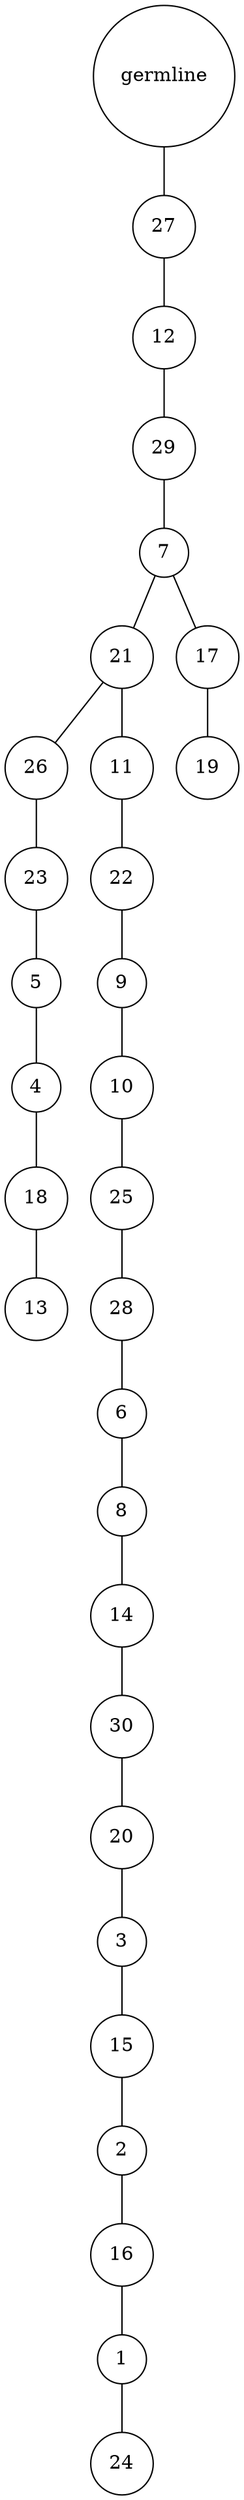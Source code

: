 graph {
	rankdir=UD;
	splines=line;
	node [shape=circle]
	"0x7f8278037400" [label="germline"];
	"0x7f8278037430" [label="27"];
	"0x7f8278037400" -- "0x7f8278037430" ;
	"0x7f8278037460" [label="12"];
	"0x7f8278037430" -- "0x7f8278037460" ;
	"0x7f8278037490" [label="29"];
	"0x7f8278037460" -- "0x7f8278037490" ;
	"0x7f82780374c0" [label="7"];
	"0x7f8278037490" -- "0x7f82780374c0" ;
	"0x7f82780374f0" [label="21"];
	"0x7f82780374c0" -- "0x7f82780374f0" ;
	"0x7f8278037520" [label="26"];
	"0x7f82780374f0" -- "0x7f8278037520" ;
	"0x7f8278037550" [label="23"];
	"0x7f8278037520" -- "0x7f8278037550" ;
	"0x7f8278037580" [label="5"];
	"0x7f8278037550" -- "0x7f8278037580" ;
	"0x7f82780375b0" [label="4"];
	"0x7f8278037580" -- "0x7f82780375b0" ;
	"0x7f82780375e0" [label="18"];
	"0x7f82780375b0" -- "0x7f82780375e0" ;
	"0x7f8278037610" [label="13"];
	"0x7f82780375e0" -- "0x7f8278037610" ;
	"0x7f8278037640" [label="11"];
	"0x7f82780374f0" -- "0x7f8278037640" ;
	"0x7f8278037670" [label="22"];
	"0x7f8278037640" -- "0x7f8278037670" ;
	"0x7f82780376a0" [label="9"];
	"0x7f8278037670" -- "0x7f82780376a0" ;
	"0x7f82780376d0" [label="10"];
	"0x7f82780376a0" -- "0x7f82780376d0" ;
	"0x7f8278037700" [label="25"];
	"0x7f82780376d0" -- "0x7f8278037700" ;
	"0x7f8278037730" [label="28"];
	"0x7f8278037700" -- "0x7f8278037730" ;
	"0x7f8278037760" [label="6"];
	"0x7f8278037730" -- "0x7f8278037760" ;
	"0x7f8278037790" [label="8"];
	"0x7f8278037760" -- "0x7f8278037790" ;
	"0x7f82780377c0" [label="14"];
	"0x7f8278037790" -- "0x7f82780377c0" ;
	"0x7f82780377f0" [label="30"];
	"0x7f82780377c0" -- "0x7f82780377f0" ;
	"0x7f8278037820" [label="20"];
	"0x7f82780377f0" -- "0x7f8278037820" ;
	"0x7f8278037850" [label="3"];
	"0x7f8278037820" -- "0x7f8278037850" ;
	"0x7f8278037880" [label="15"];
	"0x7f8278037850" -- "0x7f8278037880" ;
	"0x7f82780378b0" [label="2"];
	"0x7f8278037880" -- "0x7f82780378b0" ;
	"0x7f82780378e0" [label="16"];
	"0x7f82780378b0" -- "0x7f82780378e0" ;
	"0x7f8278037910" [label="1"];
	"0x7f82780378e0" -- "0x7f8278037910" ;
	"0x7f8278037940" [label="24"];
	"0x7f8278037910" -- "0x7f8278037940" ;
	"0x7f8278037970" [label="17"];
	"0x7f82780374c0" -- "0x7f8278037970" ;
	"0x7f82780379a0" [label="19"];
	"0x7f8278037970" -- "0x7f82780379a0" ;
}
